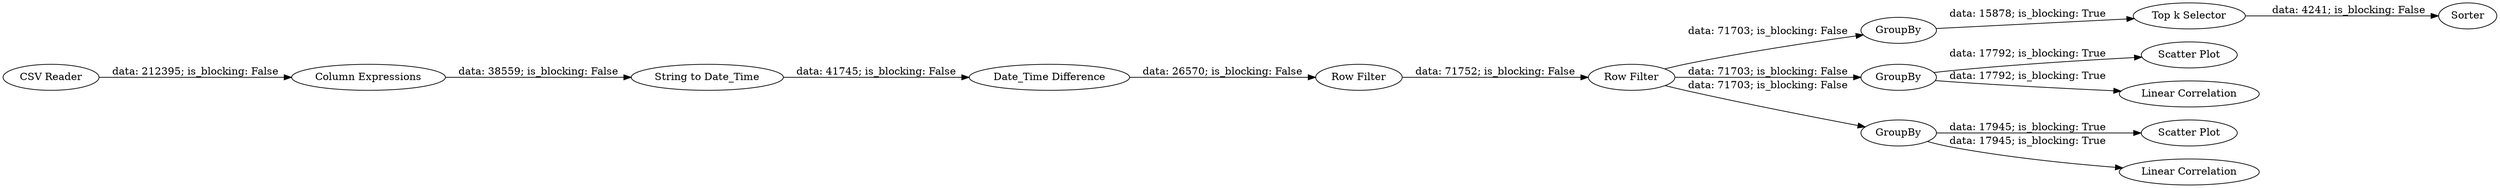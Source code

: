 digraph {
	"-5878116613574740813_13" [label="Scatter Plot"]
	"-5878116613574740813_1" [label="CSV Reader"]
	"-5878116613574740813_3" [label="Top k Selector"]
	"-5878116613574740813_5" [label="Date_Time Difference"]
	"-5878116613574740813_8" [label="Row Filter"]
	"-5878116613574740813_2" [label=GroupBy]
	"-5878116613574740813_10" [label="Scatter Plot"]
	"-5878116613574740813_14" [label=GroupBy]
	"-5878116613574740813_9" [label=Sorter]
	"-5878116613574740813_15" [label="Linear Correlation"]
	"-5878116613574740813_4" [label="Column Expressions"]
	"-5878116613574740813_7" [label="Row Filter"]
	"-5878116613574740813_12" [label="Linear Correlation"]
	"-5878116613574740813_11" [label=GroupBy]
	"-5878116613574740813_6" [label="String to Date_Time"]
	"-5878116613574740813_2" -> "-5878116613574740813_3" [label="data: 15878; is_blocking: True"]
	"-5878116613574740813_11" -> "-5878116613574740813_12" [label="data: 17945; is_blocking: True"]
	"-5878116613574740813_6" -> "-5878116613574740813_5" [label="data: 41745; is_blocking: False"]
	"-5878116613574740813_14" -> "-5878116613574740813_15" [label="data: 17792; is_blocking: True"]
	"-5878116613574740813_5" -> "-5878116613574740813_7" [label="data: 26570; is_blocking: False"]
	"-5878116613574740813_8" -> "-5878116613574740813_2" [label="data: 71703; is_blocking: False"]
	"-5878116613574740813_8" -> "-5878116613574740813_14" [label="data: 71703; is_blocking: False"]
	"-5878116613574740813_14" -> "-5878116613574740813_13" [label="data: 17792; is_blocking: True"]
	"-5878116613574740813_8" -> "-5878116613574740813_11" [label="data: 71703; is_blocking: False"]
	"-5878116613574740813_7" -> "-5878116613574740813_8" [label="data: 71752; is_blocking: False"]
	"-5878116613574740813_4" -> "-5878116613574740813_6" [label="data: 38559; is_blocking: False"]
	"-5878116613574740813_1" -> "-5878116613574740813_4" [label="data: 212395; is_blocking: False"]
	"-5878116613574740813_11" -> "-5878116613574740813_10" [label="data: 17945; is_blocking: True"]
	"-5878116613574740813_3" -> "-5878116613574740813_9" [label="data: 4241; is_blocking: False"]
	rankdir=LR
}

